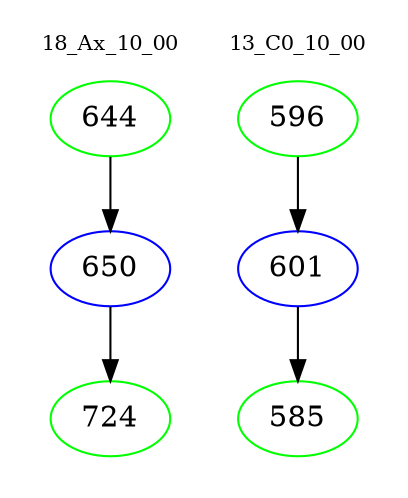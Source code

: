 digraph{
subgraph cluster_0 {
color = white
label = "18_Ax_10_00";
fontsize=10;
T0_644 [label="644", color="green"]
T0_644 -> T0_650 [color="black"]
T0_650 [label="650", color="blue"]
T0_650 -> T0_724 [color="black"]
T0_724 [label="724", color="green"]
}
subgraph cluster_1 {
color = white
label = "13_C0_10_00";
fontsize=10;
T1_596 [label="596", color="green"]
T1_596 -> T1_601 [color="black"]
T1_601 [label="601", color="blue"]
T1_601 -> T1_585 [color="black"]
T1_585 [label="585", color="green"]
}
}
